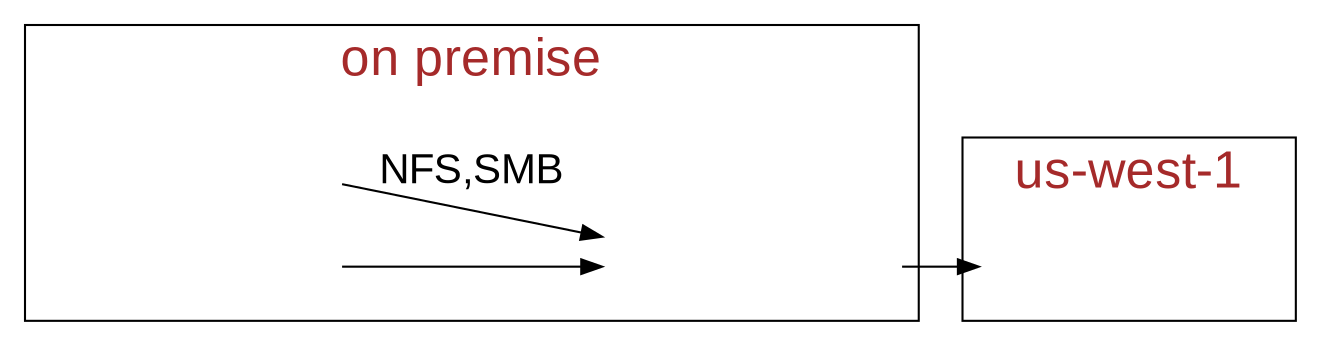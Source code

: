 digraph G {
	rankdir = LR
	graph[fontname=Arial, fontcolor=brown, fontsize=25]
	edge[fontname=Arial, fontsize=20]
	node[shape=none width=2 margin=0]

    a -> c [label="NFS,SMB"]
    b -> c 
    c -> d
    subgraph cluster_onprem {
    a[image="file-icon.png",label=""]
    b[image="tape.png",label=""]
    c[image="storage-gateway.png",label=""]
    label="on premise"
    }
    subgraph cluster_cloud {
        d[image="s3-bucket.png",label=""]
        label="us-west-1"
    }

}